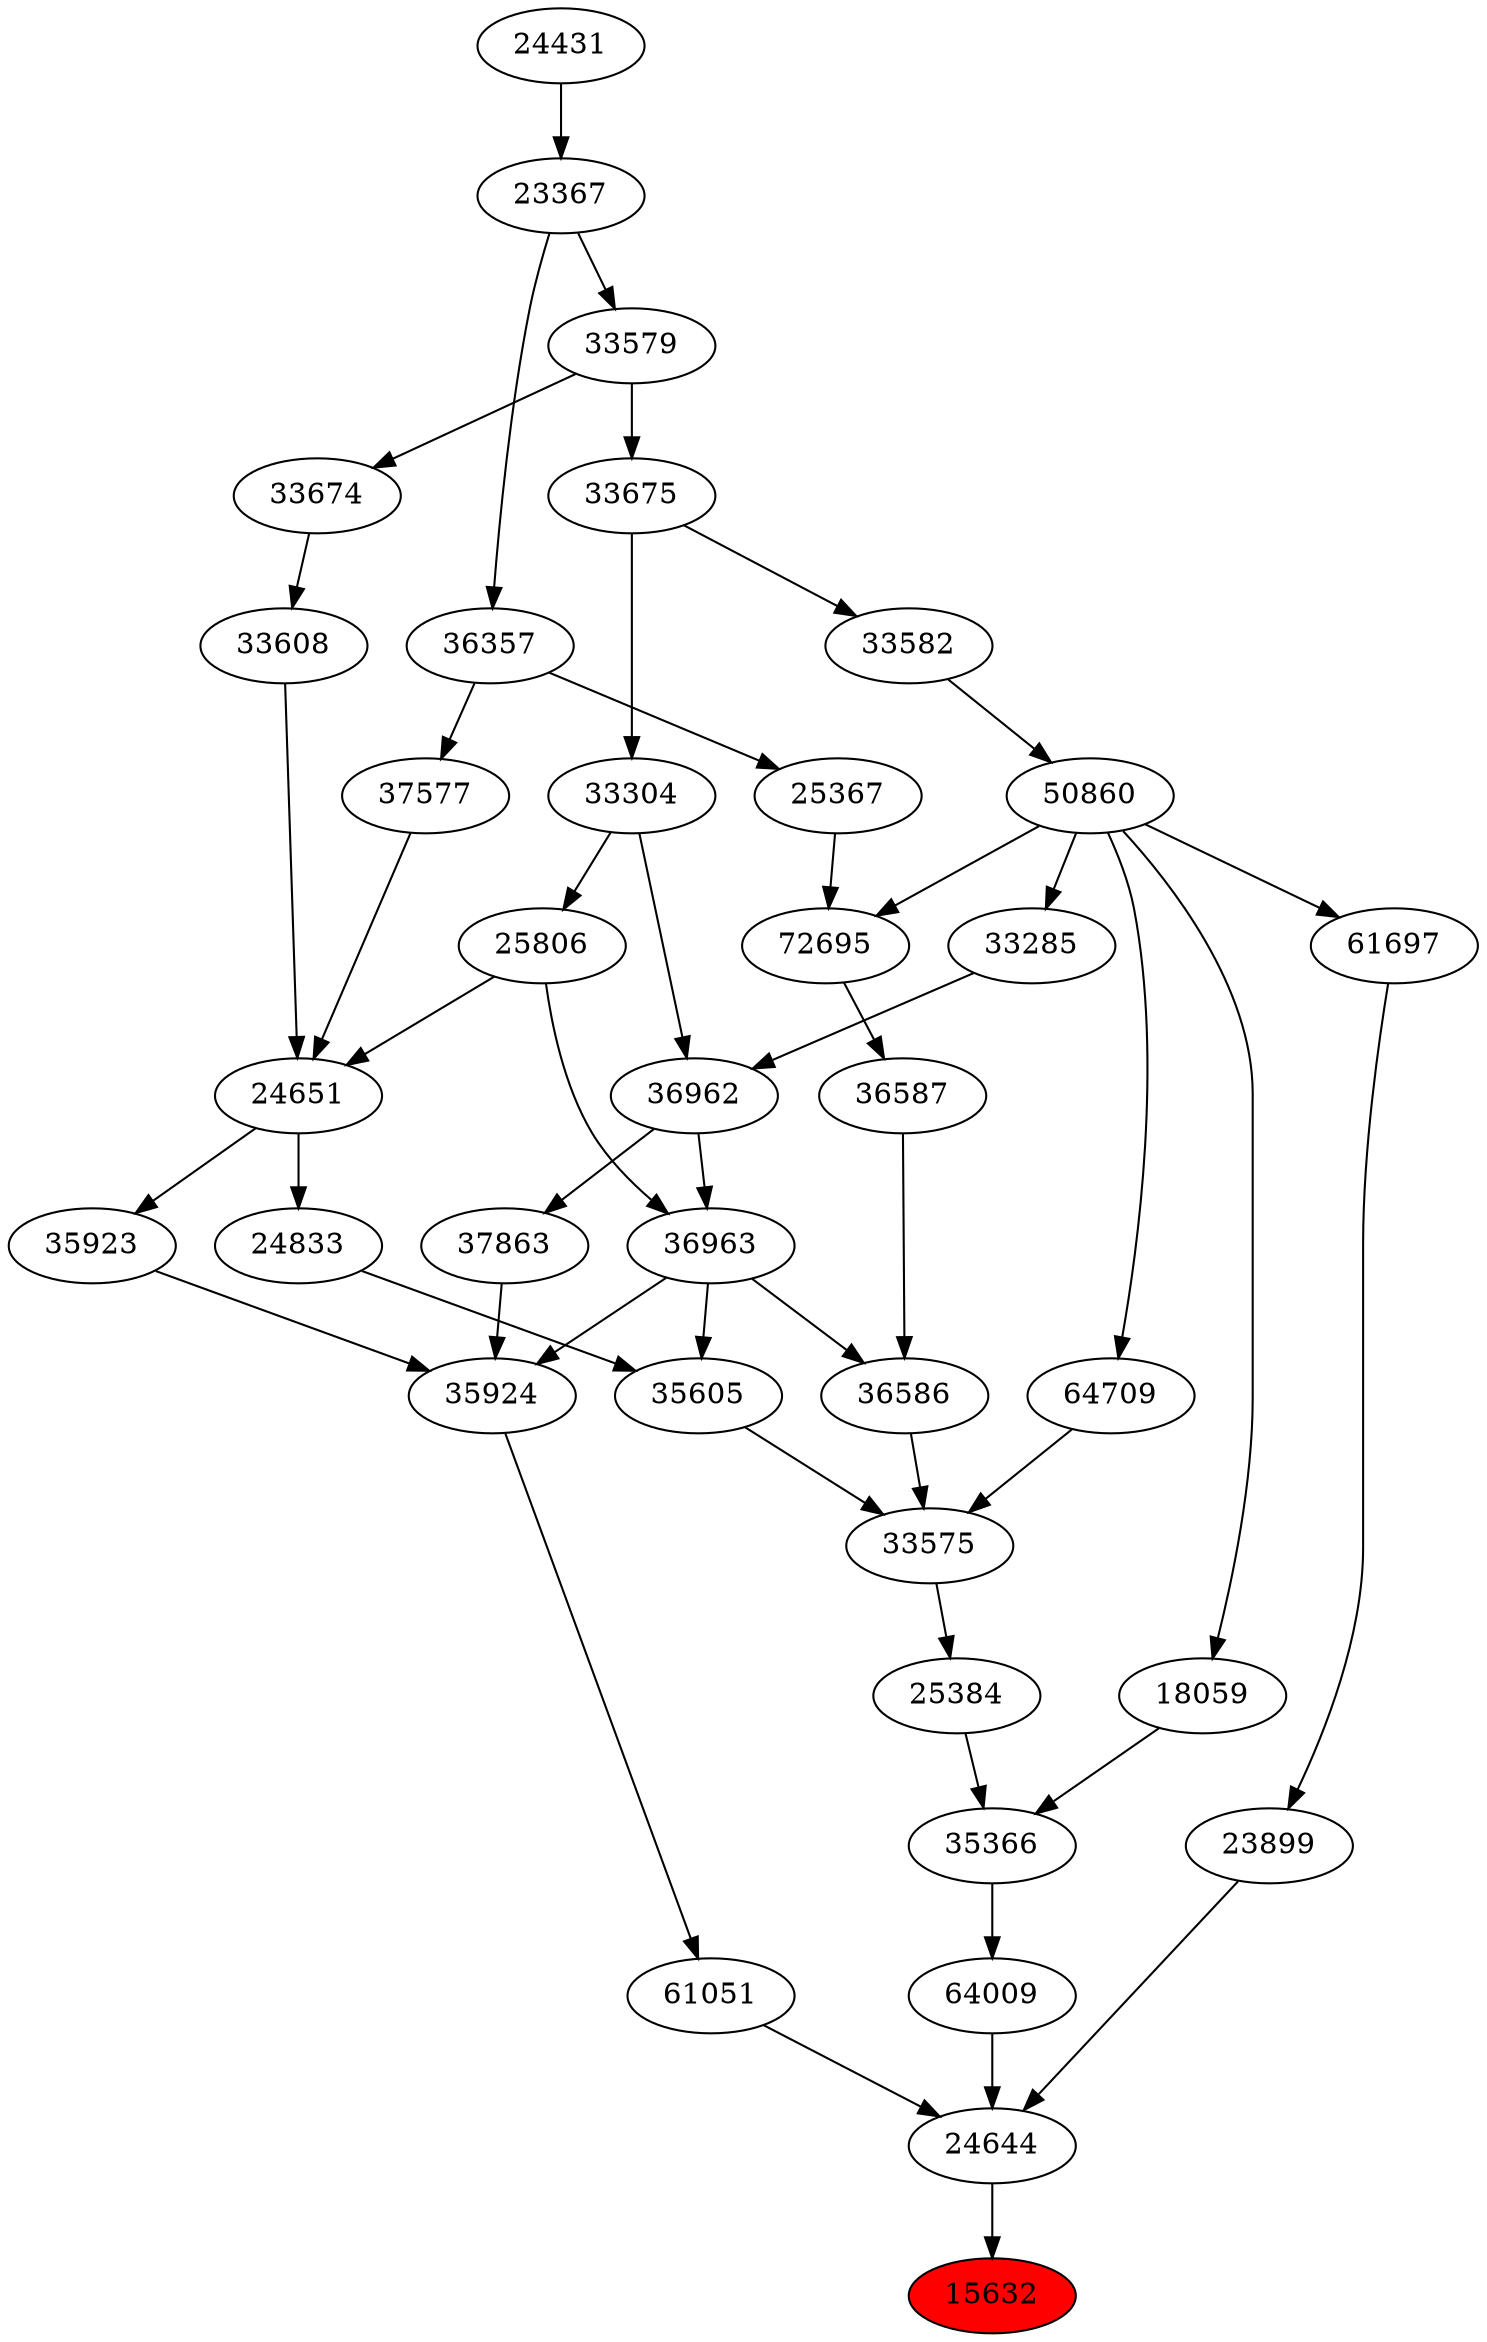 strict digraph{ 
15632 [label="15632" fillcolor=red style=filled]
24644 -> 15632
24644 [label="24644"]
23899 -> 24644
61051 -> 24644
64009 -> 24644
23899 [label="23899"]
61697 -> 23899
61051 [label="61051"]
35924 -> 61051
64009 [label="64009"]
35366 -> 64009
61697 [label="61697"]
50860 -> 61697
35924 [label="35924"]
35923 -> 35924
36963 -> 35924
37863 -> 35924
35366 [label="35366"]
25384 -> 35366
18059 -> 35366
50860 [label="50860"]
33582 -> 50860
35923 [label="35923"]
24651 -> 35923
36963 [label="36963"]
36962 -> 36963
25806 -> 36963
37863 [label="37863"]
36962 -> 37863
25384 [label="25384"]
33575 -> 25384
18059 [label="18059"]
50860 -> 18059
33582 [label="33582"]
33675 -> 33582
24651 [label="24651"]
25806 -> 24651
33608 -> 24651
37577 -> 24651
36962 [label="36962"]
33285 -> 36962
33304 -> 36962
25806 [label="25806"]
33304 -> 25806
33575 [label="33575"]
36586 -> 33575
35605 -> 33575
64709 -> 33575
33675 [label="33675"]
33579 -> 33675
33608 [label="33608"]
33674 -> 33608
37577 [label="37577"]
36357 -> 37577
33285 [label="33285"]
50860 -> 33285
33304 [label="33304"]
33675 -> 33304
36586 [label="36586"]
36587 -> 36586
36963 -> 36586
35605 [label="35605"]
24833 -> 35605
36963 -> 35605
64709 [label="64709"]
50860 -> 64709
33579 [label="33579"]
23367 -> 33579
33674 [label="33674"]
33579 -> 33674
36357 [label="36357"]
23367 -> 36357
36587 [label="36587"]
72695 -> 36587
24833 [label="24833"]
24651 -> 24833
23367 [label="23367"]
24431 -> 23367
72695 [label="72695"]
50860 -> 72695
25367 -> 72695
24431 [label="24431"]
25367 [label="25367"]
36357 -> 25367
}